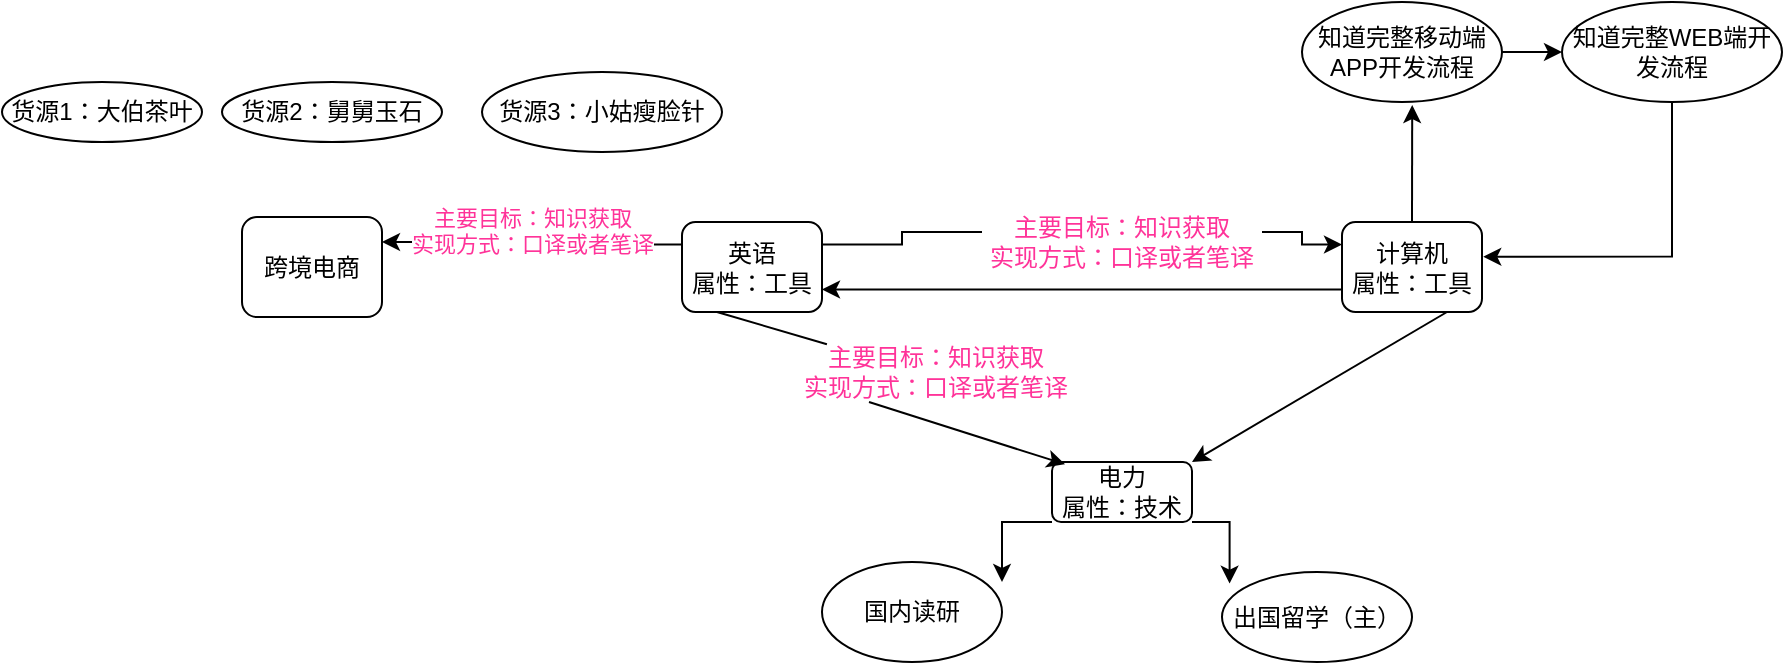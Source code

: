<mxfile version="20.8.5" type="github">
  <diagram id="neZpwq8YhTko7gqPgrD6" name="第 1 页">
    <mxGraphModel dx="1689" dy="483" grid="1" gridSize="10" guides="1" tooltips="1" connect="1" arrows="1" fold="1" page="1" pageScale="1" pageWidth="827" pageHeight="1169" math="0" shadow="0">
      <root>
        <mxCell id="0" />
        <mxCell id="1" parent="0" />
        <mxCell id="j-PiADsy-SWi55AoIfGo-4" style="edgeStyle=orthogonalEdgeStyle;rounded=0;orthogonalLoop=1;jettySize=auto;html=1;exitX=1;exitY=0.25;exitDx=0;exitDy=0;entryX=0;entryY=0.25;entryDx=0;entryDy=0;startArrow=none;" edge="1" parent="1" source="j-PiADsy-SWi55AoIfGo-8" target="bZvW6j5SK0as1X-uZ8HB-2">
          <mxGeometry relative="1" as="geometry" />
        </mxCell>
        <mxCell id="j-PiADsy-SWi55AoIfGo-26" value="&#xa;&lt;div&gt;&lt;font color=&quot;#FF3399&quot;&gt;主要目标：知识获取&lt;/font&gt;&lt;/div&gt;&lt;div&gt;&lt;font color=&quot;#FF3399&quot;&gt;实现方式：口译或者笔译&lt;/font&gt;&lt;/div&gt;&#xa;&#xa;" style="edgeStyle=orthogonalEdgeStyle;rounded=0;orthogonalLoop=1;jettySize=auto;html=1;exitX=0;exitY=0.25;exitDx=0;exitDy=0;entryX=1;entryY=0.25;entryDx=0;entryDy=0;fontColor=#000000;" edge="1" parent="1" source="bZvW6j5SK0as1X-uZ8HB-1" target="j-PiADsy-SWi55AoIfGo-23">
          <mxGeometry relative="1" as="geometry" />
        </mxCell>
        <mxCell id="bZvW6j5SK0as1X-uZ8HB-1" value="&lt;div&gt;英语&lt;/div&gt;&lt;div&gt;属性：工具&lt;br&gt;&lt;/div&gt;" style="rounded=1;whiteSpace=wrap;html=1;" parent="1" vertex="1">
          <mxGeometry x="220" y="540" width="70" height="45" as="geometry" />
        </mxCell>
        <mxCell id="j-PiADsy-SWi55AoIfGo-5" style="edgeStyle=orthogonalEdgeStyle;rounded=0;orthogonalLoop=1;jettySize=auto;html=1;exitX=0;exitY=0.75;exitDx=0;exitDy=0;entryX=1;entryY=0.75;entryDx=0;entryDy=0;" edge="1" parent="1" source="bZvW6j5SK0as1X-uZ8HB-2" target="bZvW6j5SK0as1X-uZ8HB-1">
          <mxGeometry relative="1" as="geometry" />
        </mxCell>
        <mxCell id="bZvW6j5SK0as1X-uZ8HB-2" value="&lt;div&gt;计算机&lt;/div&gt;&lt;div&gt;属性：工具&lt;br&gt;&lt;/div&gt;" style="rounded=1;whiteSpace=wrap;html=1;" parent="1" vertex="1">
          <mxGeometry x="550" y="540" width="70" height="45" as="geometry" />
        </mxCell>
        <mxCell id="j-PiADsy-SWi55AoIfGo-20" style="edgeStyle=orthogonalEdgeStyle;rounded=0;orthogonalLoop=1;jettySize=auto;html=1;exitX=0;exitY=1;exitDx=0;exitDy=0;entryX=1;entryY=0.2;entryDx=0;entryDy=0;entryPerimeter=0;fontColor=#000000;" edge="1" parent="1" source="bZvW6j5SK0as1X-uZ8HB-3" target="j-PiADsy-SWi55AoIfGo-18">
          <mxGeometry relative="1" as="geometry" />
        </mxCell>
        <mxCell id="j-PiADsy-SWi55AoIfGo-22" style="edgeStyle=orthogonalEdgeStyle;rounded=0;orthogonalLoop=1;jettySize=auto;html=1;exitX=1;exitY=1;exitDx=0;exitDy=0;entryX=0.04;entryY=0.129;entryDx=0;entryDy=0;entryPerimeter=0;fontColor=#000000;" edge="1" parent="1" source="bZvW6j5SK0as1X-uZ8HB-3" target="j-PiADsy-SWi55AoIfGo-19">
          <mxGeometry relative="1" as="geometry" />
        </mxCell>
        <mxCell id="bZvW6j5SK0as1X-uZ8HB-3" value="&lt;div&gt;电力&lt;/div&gt;&lt;div&gt;属性：技术&lt;/div&gt;" style="rounded=1;whiteSpace=wrap;html=1;" parent="1" vertex="1">
          <mxGeometry x="405" y="660" width="70" height="30" as="geometry" />
        </mxCell>
        <mxCell id="j-PiADsy-SWi55AoIfGo-1" value="" style="endArrow=classic;html=1;rounded=0;entryX=1;entryY=0;entryDx=0;entryDy=0;exitX=0.75;exitY=1;exitDx=0;exitDy=0;" edge="1" parent="1" source="bZvW6j5SK0as1X-uZ8HB-2" target="bZvW6j5SK0as1X-uZ8HB-3">
          <mxGeometry width="50" height="50" relative="1" as="geometry">
            <mxPoint x="520" y="600" as="sourcePoint" />
            <mxPoint x="580" y="585" as="targetPoint" />
          </mxGeometry>
        </mxCell>
        <mxCell id="j-PiADsy-SWi55AoIfGo-3" value="" style="endArrow=classic;html=1;rounded=0;exitX=0.25;exitY=1;exitDx=0;exitDy=0;entryX=0.093;entryY=0.038;entryDx=0;entryDy=0;entryPerimeter=0;startArrow=none;" edge="1" parent="1" source="j-PiADsy-SWi55AoIfGo-6" target="bZvW6j5SK0as1X-uZ8HB-3">
          <mxGeometry width="50" height="50" relative="1" as="geometry">
            <mxPoint x="500" y="660" as="sourcePoint" />
            <mxPoint x="550" y="610" as="targetPoint" />
          </mxGeometry>
        </mxCell>
        <mxCell id="j-PiADsy-SWi55AoIfGo-7" value="" style="endArrow=none;html=1;rounded=0;exitX=0.25;exitY=1;exitDx=0;exitDy=0;entryX=0.093;entryY=0.038;entryDx=0;entryDy=0;entryPerimeter=0;" edge="1" parent="1" source="bZvW6j5SK0as1X-uZ8HB-1" target="j-PiADsy-SWi55AoIfGo-6">
          <mxGeometry width="50" height="50" relative="1" as="geometry">
            <mxPoint x="377.5" y="585" as="sourcePoint" />
            <mxPoint x="426.51" y="651.14" as="targetPoint" />
          </mxGeometry>
        </mxCell>
        <mxCell id="j-PiADsy-SWi55AoIfGo-6" value="&lt;div&gt;&lt;font color=&quot;#FF3399&quot;&gt;主要目标：知识获取&lt;/font&gt;&lt;/div&gt;&lt;div&gt;&lt;font color=&quot;#FF3399&quot;&gt;实现方式：口译或者笔译&lt;br&gt;&lt;/font&gt;&lt;/div&gt;" style="text;html=1;strokeColor=none;fillColor=none;align=center;verticalAlign=middle;whiteSpace=wrap;rounded=0;" vertex="1" parent="1">
          <mxGeometry x="280" y="600" width="134" height="30" as="geometry" />
        </mxCell>
        <mxCell id="j-PiADsy-SWi55AoIfGo-9" value="" style="edgeStyle=orthogonalEdgeStyle;rounded=0;orthogonalLoop=1;jettySize=auto;html=1;exitX=1;exitY=0.25;exitDx=0;exitDy=0;entryX=0;entryY=0.25;entryDx=0;entryDy=0;endArrow=none;" edge="1" parent="1" source="bZvW6j5SK0as1X-uZ8HB-1" target="j-PiADsy-SWi55AoIfGo-8">
          <mxGeometry relative="1" as="geometry">
            <mxPoint x="430" y="551.25" as="sourcePoint" />
            <mxPoint x="480" y="551.25" as="targetPoint" />
          </mxGeometry>
        </mxCell>
        <mxCell id="j-PiADsy-SWi55AoIfGo-8" value="&lt;div&gt;&lt;font color=&quot;#FF3399&quot;&gt;主要目标：知识获取&lt;/font&gt;&lt;/div&gt;&lt;div&gt;&lt;font color=&quot;#FF3399&quot;&gt;实现方式：口译或者笔译&lt;/font&gt;&lt;/div&gt;" style="text;html=1;strokeColor=none;fillColor=none;align=center;verticalAlign=middle;whiteSpace=wrap;rounded=0;" vertex="1" parent="1">
          <mxGeometry x="370" y="540" width="140" height="20" as="geometry" />
        </mxCell>
        <mxCell id="j-PiADsy-SWi55AoIfGo-16" style="edgeStyle=orthogonalEdgeStyle;rounded=0;orthogonalLoop=1;jettySize=auto;html=1;exitX=1;exitY=0.5;exitDx=0;exitDy=0;entryX=0;entryY=0.5;entryDx=0;entryDy=0;fontColor=#000000;" edge="1" parent="1" source="j-PiADsy-SWi55AoIfGo-13" target="j-PiADsy-SWi55AoIfGo-14">
          <mxGeometry relative="1" as="geometry" />
        </mxCell>
        <mxCell id="j-PiADsy-SWi55AoIfGo-13" value="知道完整移动端APP开发流程" style="ellipse;whiteSpace=wrap;html=1;fontColor=#000000;" vertex="1" parent="1">
          <mxGeometry x="530" y="430" width="100" height="50" as="geometry" />
        </mxCell>
        <mxCell id="j-PiADsy-SWi55AoIfGo-17" style="edgeStyle=orthogonalEdgeStyle;rounded=0;orthogonalLoop=1;jettySize=auto;html=1;exitX=0.5;exitY=1;exitDx=0;exitDy=0;entryX=1.009;entryY=0.385;entryDx=0;entryDy=0;entryPerimeter=0;fontColor=#000000;" edge="1" parent="1" source="j-PiADsy-SWi55AoIfGo-14" target="bZvW6j5SK0as1X-uZ8HB-2">
          <mxGeometry relative="1" as="geometry" />
        </mxCell>
        <mxCell id="j-PiADsy-SWi55AoIfGo-14" value="知道完整WEB端开发流程" style="ellipse;whiteSpace=wrap;html=1;fontColor=#000000;" vertex="1" parent="1">
          <mxGeometry x="660" y="430" width="110" height="50" as="geometry" />
        </mxCell>
        <mxCell id="j-PiADsy-SWi55AoIfGo-15" value="" style="endArrow=classic;html=1;rounded=0;fontColor=#000000;exitX=0.5;exitY=0;exitDx=0;exitDy=0;entryX=0.551;entryY=1.03;entryDx=0;entryDy=0;entryPerimeter=0;" edge="1" parent="1" source="bZvW6j5SK0as1X-uZ8HB-2" target="j-PiADsy-SWi55AoIfGo-13">
          <mxGeometry width="50" height="50" relative="1" as="geometry">
            <mxPoint x="540" y="530" as="sourcePoint" />
            <mxPoint x="590" y="480" as="targetPoint" />
          </mxGeometry>
        </mxCell>
        <mxCell id="j-PiADsy-SWi55AoIfGo-18" value="国内读研" style="ellipse;whiteSpace=wrap;html=1;fontColor=#000000;" vertex="1" parent="1">
          <mxGeometry x="290" y="710" width="90" height="50" as="geometry" />
        </mxCell>
        <mxCell id="j-PiADsy-SWi55AoIfGo-19" value="出国留学（主）" style="ellipse;whiteSpace=wrap;html=1;fontColor=#000000;" vertex="1" parent="1">
          <mxGeometry x="490" y="715" width="95" height="45" as="geometry" />
        </mxCell>
        <mxCell id="j-PiADsy-SWi55AoIfGo-23" value="跨境电商" style="rounded=1;whiteSpace=wrap;html=1;fontColor=#000000;" vertex="1" parent="1">
          <mxGeometry y="537.5" width="70" height="50" as="geometry" />
        </mxCell>
        <mxCell id="j-PiADsy-SWi55AoIfGo-27" value="货源1：大伯茶叶" style="ellipse;whiteSpace=wrap;html=1;fontColor=#000000;" vertex="1" parent="1">
          <mxGeometry x="-120" y="470" width="100" height="30" as="geometry" />
        </mxCell>
        <mxCell id="j-PiADsy-SWi55AoIfGo-28" value="货源2：舅舅玉石" style="ellipse;whiteSpace=wrap;html=1;fontColor=#000000;" vertex="1" parent="1">
          <mxGeometry x="-10" y="470" width="110" height="30" as="geometry" />
        </mxCell>
        <mxCell id="j-PiADsy-SWi55AoIfGo-29" value="货源3：小姑瘦脸针" style="ellipse;whiteSpace=wrap;html=1;fontColor=#000000;" vertex="1" parent="1">
          <mxGeometry x="120" y="465" width="120" height="40" as="geometry" />
        </mxCell>
      </root>
    </mxGraphModel>
  </diagram>
</mxfile>
